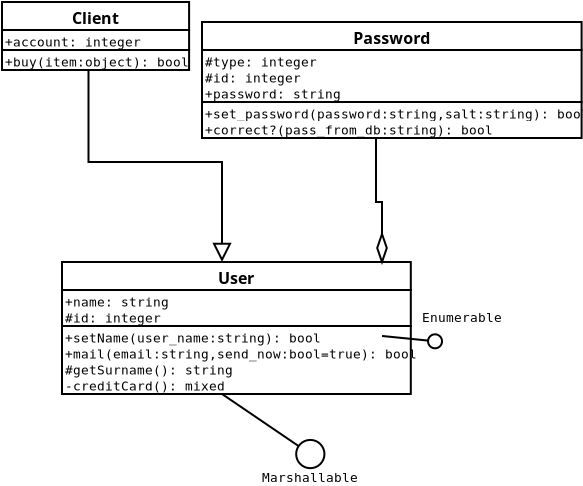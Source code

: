 <?xml version="1.0" encoding="UTF-8"?>
<dia:diagram xmlns:dia="http://www.lysator.liu.se/~alla/dia/"><dia:layer name="Background" visible="true"><dia:object type="UML - Class" version="0" id="O0"><dia:attribute name="obj_pos"><dia:point val="11,15"/></dia:attribute><dia:attribute name="obj_bb"><dia:rectangle val="10.95,14.95;27.05,21.65"/></dia:attribute><dia:attribute name="elem_corner"><dia:point val="11,15"/></dia:attribute><dia:attribute name="elem_width"><dia:real val="16"/></dia:attribute><dia:attribute name="elem_height"><dia:real val="6.6"/></dia:attribute><dia:attribute name="name"><dia:string>#User#</dia:string></dia:attribute><dia:attribute name="stereotype"><dia:string>##</dia:string></dia:attribute><dia:attribute name="comment"><dia:string>#user class#</dia:string></dia:attribute><dia:attribute name="abstract"><dia:boolean val="false"/></dia:attribute><dia:attribute name="suppress_attributes"><dia:boolean val="false"/></dia:attribute><dia:attribute name="suppress_operations"><dia:boolean val="false"/></dia:attribute><dia:attribute name="visible_attributes"><dia:boolean val="true"/></dia:attribute><dia:attribute name="visible_operations"><dia:boolean val="true"/></dia:attribute><dia:attribute name="visible_comments"><dia:boolean val="false"/></dia:attribute><dia:attribute name="foreground_color"><dia:color val="#000000"/></dia:attribute><dia:attribute name="background_color"><dia:color val="#ffffff"/></dia:attribute><dia:attribute name="normal_font"><dia:font family="monospace" style="0" name="Courier"/></dia:attribute><dia:attribute name="abstract_font"><dia:font family="monospace" style="88" name="Courier"/></dia:attribute><dia:attribute name="polymorphic_font"><dia:font family="monospace" style="8" name="Courier"/></dia:attribute><dia:attribute name="classname_font"><dia:font family="sans" style="80" name="Courier"/></dia:attribute><dia:attribute name="abstract_classname_font"><dia:font family="sans" style="88" name="Courier"/></dia:attribute><dia:attribute name="comment_font"><dia:font family="sans" style="8" name="Courier"/></dia:attribute><dia:attribute name="font_height"><dia:real val="0.8"/></dia:attribute><dia:attribute name="polymorphic_font_height"><dia:real val="0.8"/></dia:attribute><dia:attribute name="abstract_font_height"><dia:real val="0.8"/></dia:attribute><dia:attribute name="classname_font_height"><dia:real val="1"/></dia:attribute><dia:attribute name="abstract_classname_font_height"><dia:real val="1"/></dia:attribute><dia:attribute name="comment_font_height"><dia:real val="1"/></dia:attribute><dia:attribute name="attributes"><dia:composite type="umlattribute"><dia:attribute name="name"><dia:string>#name#</dia:string></dia:attribute><dia:attribute name="type"><dia:string>#string#</dia:string></dia:attribute><dia:attribute name="value"><dia:string>##</dia:string></dia:attribute><dia:attribute name="comment"><dia:string>#user name#</dia:string></dia:attribute><dia:attribute name="visibility"><dia:enum val="0"/></dia:attribute><dia:attribute name="abstract"><dia:boolean val="false"/></dia:attribute><dia:attribute name="class_scope"><dia:boolean val="false"/></dia:attribute></dia:composite><dia:composite type="umlattribute"><dia:attribute name="name"><dia:string>#id#</dia:string></dia:attribute><dia:attribute name="type"><dia:string>#integer#</dia:string></dia:attribute><dia:attribute name="value"><dia:string>##</dia:string></dia:attribute><dia:attribute name="comment"><dia:string>#user system ID#</dia:string></dia:attribute><dia:attribute name="visibility"><dia:enum val="2"/></dia:attribute><dia:attribute name="abstract"><dia:boolean val="false"/></dia:attribute><dia:attribute name="class_scope"><dia:boolean val="false"/></dia:attribute></dia:composite></dia:attribute><dia:attribute name="operations"><dia:composite type="umloperation"><dia:attribute name="name"><dia:string>#setName#</dia:string></dia:attribute><dia:attribute name="stereotype"><dia:string>##</dia:string></dia:attribute><dia:attribute name="type"><dia:string>#bool#</dia:string></dia:attribute><dia:attribute name="visibility"><dia:enum val="0"/></dia:attribute><dia:attribute name="comment"><dia:string>##</dia:string></dia:attribute><dia:attribute name="abstract"><dia:boolean val="false"/></dia:attribute><dia:attribute name="inheritance_type"><dia:enum val="2"/></dia:attribute><dia:attribute name="query"><dia:boolean val="false"/></dia:attribute><dia:attribute name="class_scope"><dia:boolean val="false"/></dia:attribute><dia:attribute name="parameters"><dia:composite type="umlparameter"><dia:attribute name="name"><dia:string>#user_name#</dia:string></dia:attribute><dia:attribute name="type"><dia:string>#string#</dia:string></dia:attribute><dia:attribute name="value"><dia:string>##</dia:string></dia:attribute><dia:attribute name="comment"><dia:string>#User name#</dia:string></dia:attribute><dia:attribute name="kind"><dia:enum val="0"/></dia:attribute></dia:composite></dia:attribute></dia:composite><dia:composite type="umloperation"><dia:attribute name="name"><dia:string>#mail#</dia:string></dia:attribute><dia:attribute name="stereotype"><dia:string>##</dia:string></dia:attribute><dia:attribute name="type"><dia:string>#bool#</dia:string></dia:attribute><dia:attribute name="visibility"><dia:enum val="0"/></dia:attribute><dia:attribute name="comment"><dia:string>##</dia:string></dia:attribute><dia:attribute name="abstract"><dia:boolean val="false"/></dia:attribute><dia:attribute name="inheritance_type"><dia:enum val="2"/></dia:attribute><dia:attribute name="query"><dia:boolean val="false"/></dia:attribute><dia:attribute name="class_scope"><dia:boolean val="false"/></dia:attribute><dia:attribute name="parameters"><dia:composite type="umlparameter"><dia:attribute name="name"><dia:string>#email#</dia:string></dia:attribute><dia:attribute name="type"><dia:string>#string#</dia:string></dia:attribute><dia:attribute name="value"><dia:string>##</dia:string></dia:attribute><dia:attribute name="comment"><dia:string>#email address of the reciever#</dia:string></dia:attribute><dia:attribute name="kind"><dia:enum val="0"/></dia:attribute></dia:composite><dia:composite type="umlparameter"><dia:attribute name="name"><dia:string>#send_now#</dia:string></dia:attribute><dia:attribute name="type"><dia:string>#bool#</dia:string></dia:attribute><dia:attribute name="value"><dia:string>#true#</dia:string></dia:attribute><dia:attribute name="comment"><dia:string>#Send now or wait for a time#</dia:string></dia:attribute><dia:attribute name="kind"><dia:enum val="0"/></dia:attribute></dia:composite></dia:attribute></dia:composite><dia:composite type="umloperation"><dia:attribute name="name"><dia:string>#getSurname#</dia:string></dia:attribute><dia:attribute name="stereotype"><dia:string>##</dia:string></dia:attribute><dia:attribute name="type"><dia:string>#string#</dia:string></dia:attribute><dia:attribute name="visibility"><dia:enum val="2"/></dia:attribute><dia:attribute name="comment"><dia:string>##</dia:string></dia:attribute><dia:attribute name="abstract"><dia:boolean val="false"/></dia:attribute><dia:attribute name="inheritance_type"><dia:enum val="2"/></dia:attribute><dia:attribute name="query"><dia:boolean val="false"/></dia:attribute><dia:attribute name="class_scope"><dia:boolean val="false"/></dia:attribute><dia:attribute name="parameters"/></dia:composite><dia:composite type="umloperation"><dia:attribute name="name"><dia:string>#creditCard#</dia:string></dia:attribute><dia:attribute name="stereotype"><dia:string>##</dia:string></dia:attribute><dia:attribute name="type"><dia:string>#mixed#</dia:string></dia:attribute><dia:attribute name="visibility"><dia:enum val="1"/></dia:attribute><dia:attribute name="comment"><dia:string>##</dia:string></dia:attribute><dia:attribute name="abstract"><dia:boolean val="false"/></dia:attribute><dia:attribute name="inheritance_type"><dia:enum val="2"/></dia:attribute><dia:attribute name="query"><dia:boolean val="false"/></dia:attribute><dia:attribute name="class_scope"><dia:boolean val="false"/></dia:attribute><dia:attribute name="parameters"/></dia:composite></dia:attribute><dia:attribute name="template"><dia:boolean val="false"/></dia:attribute><dia:attribute name="templates"/></dia:object><dia:object type="UML - Class" version="0" id="O1"><dia:attribute name="obj_pos"><dia:point val="8,2"/></dia:attribute><dia:attribute name="obj_bb"><dia:rectangle val="7.95,1.95;16.7,5.45"/></dia:attribute><dia:attribute name="elem_corner"><dia:point val="8,2"/></dia:attribute><dia:attribute name="elem_width"><dia:real val="8.65"/></dia:attribute><dia:attribute name="elem_height"><dia:real val="3.4"/></dia:attribute><dia:attribute name="name"><dia:string>#Client#</dia:string></dia:attribute><dia:attribute name="stereotype"><dia:string>##</dia:string></dia:attribute><dia:attribute name="comment"><dia:string>##</dia:string></dia:attribute><dia:attribute name="abstract"><dia:boolean val="false"/></dia:attribute><dia:attribute name="suppress_attributes"><dia:boolean val="false"/></dia:attribute><dia:attribute name="suppress_operations"><dia:boolean val="false"/></dia:attribute><dia:attribute name="visible_attributes"><dia:boolean val="true"/></dia:attribute><dia:attribute name="visible_operations"><dia:boolean val="true"/></dia:attribute><dia:attribute name="visible_comments"><dia:boolean val="false"/></dia:attribute><dia:attribute name="foreground_color"><dia:color val="#000000"/></dia:attribute><dia:attribute name="background_color"><dia:color val="#ffffff"/></dia:attribute><dia:attribute name="normal_font"><dia:font family="monospace" style="0" name="Courier"/></dia:attribute><dia:attribute name="abstract_font"><dia:font family="monospace" style="88" name="Courier"/></dia:attribute><dia:attribute name="polymorphic_font"><dia:font family="monospace" style="8" name="Courier"/></dia:attribute><dia:attribute name="classname_font"><dia:font family="sans" style="80" name="Courier"/></dia:attribute><dia:attribute name="abstract_classname_font"><dia:font family="sans" style="88" name="Courier"/></dia:attribute><dia:attribute name="comment_font"><dia:font family="sans" style="8" name="Courier"/></dia:attribute><dia:attribute name="font_height"><dia:real val="0.8"/></dia:attribute><dia:attribute name="polymorphic_font_height"><dia:real val="0.8"/></dia:attribute><dia:attribute name="abstract_font_height"><dia:real val="0.8"/></dia:attribute><dia:attribute name="classname_font_height"><dia:real val="1"/></dia:attribute><dia:attribute name="abstract_classname_font_height"><dia:real val="1"/></dia:attribute><dia:attribute name="comment_font_height"><dia:real val="1"/></dia:attribute><dia:attribute name="attributes"><dia:composite type="umlattribute"><dia:attribute name="name"><dia:string>#account#</dia:string></dia:attribute><dia:attribute name="type"><dia:string>#integer#</dia:string></dia:attribute><dia:attribute name="value"><dia:string>##</dia:string></dia:attribute><dia:attribute name="comment"><dia:string>#how much money#</dia:string></dia:attribute><dia:attribute name="visibility"><dia:enum val="0"/></dia:attribute><dia:attribute name="abstract"><dia:boolean val="false"/></dia:attribute><dia:attribute name="class_scope"><dia:boolean val="false"/></dia:attribute></dia:composite></dia:attribute><dia:attribute name="operations"><dia:composite type="umloperation"><dia:attribute name="name"><dia:string>#buy#</dia:string></dia:attribute><dia:attribute name="stereotype"><dia:string>##</dia:string></dia:attribute><dia:attribute name="type"><dia:string>#bool#</dia:string></dia:attribute><dia:attribute name="visibility"><dia:enum val="0"/></dia:attribute><dia:attribute name="comment"><dia:string>##</dia:string></dia:attribute><dia:attribute name="abstract"><dia:boolean val="false"/></dia:attribute><dia:attribute name="inheritance_type"><dia:enum val="2"/></dia:attribute><dia:attribute name="query"><dia:boolean val="false"/></dia:attribute><dia:attribute name="class_scope"><dia:boolean val="false"/></dia:attribute><dia:attribute name="parameters"><dia:composite type="umlparameter"><dia:attribute name="name"><dia:string>#item#</dia:string></dia:attribute><dia:attribute name="type"><dia:string>#object#</dia:string></dia:attribute><dia:attribute name="value"><dia:string>##</dia:string></dia:attribute><dia:attribute name="comment"><dia:string>##</dia:string></dia:attribute><dia:attribute name="kind"><dia:enum val="0"/></dia:attribute></dia:composite></dia:attribute></dia:composite></dia:attribute><dia:attribute name="template"><dia:boolean val="false"/></dia:attribute><dia:attribute name="templates"/></dia:object><dia:object type="UML - Generalization" version="0" id="O2"><dia:attribute name="obj_pos"><dia:point val="19,15"/></dia:attribute><dia:attribute name="obj_bb"><dia:rectangle val="12.275,5.35;19.85,15.05"/></dia:attribute><dia:attribute name="orth_points"><dia:point val="19,15"/><dia:point val="19,10"/><dia:point val="12.325,10"/><dia:point val="12.325,5.4"/></dia:attribute><dia:attribute name="orth_orient"><dia:enum val="1"/><dia:enum val="0"/><dia:enum val="1"/></dia:attribute><dia:attribute name="name"><dia:string>##</dia:string></dia:attribute><dia:attribute name="stereotype"><dia:string>##</dia:string></dia:attribute><dia:connections><dia:connection handle="0" to="O0" connection="1"/><dia:connection handle="1" to="O1" connection="6"/></dia:connections></dia:object><dia:object type="UML - Association" version="0" id="O3"><dia:attribute name="obj_pos"><dia:point val="26.7,8.8"/></dia:attribute><dia:attribute name="obj_bb"><dia:rectangle val="26.25,8.75;27.75,15.75"/></dia:attribute><dia:attribute name="orth_points"><dia:point val="26.7,8.8"/><dia:point val="26.7,12"/><dia:point val="27,12"/><dia:point val="27,15"/></dia:attribute><dia:attribute name="orth_orient"><dia:enum val="1"/><dia:enum val="0"/><dia:enum val="1"/></dia:attribute><dia:attribute name="name"><dia:string>##</dia:string></dia:attribute><dia:attribute name="direction"><dia:enum val="0"/></dia:attribute><dia:attribute name="ends"><dia:composite><dia:attribute name="role"><dia:string>##</dia:string></dia:attribute><dia:attribute name="multiplicity"><dia:string>##</dia:string></dia:attribute><dia:attribute name="arrow"><dia:boolean val="false"/></dia:attribute><dia:attribute name="aggregate"><dia:enum val="0"/></dia:attribute></dia:composite><dia:composite><dia:attribute name="role"><dia:string>##</dia:string></dia:attribute><dia:attribute name="multiplicity"><dia:string>##</dia:string></dia:attribute><dia:attribute name="arrow"><dia:boolean val="false"/></dia:attribute><dia:attribute name="aggregate"><dia:enum val="1"/></dia:attribute></dia:composite></dia:attribute><dia:connections><dia:connection handle="0" to="O4" connection="6"/><dia:connection handle="1" to="O0" connection="2"/></dia:connections></dia:object><dia:object type="UML - Class" version="0" id="O4"><dia:attribute name="obj_pos"><dia:point val="18,3"/></dia:attribute><dia:attribute name="obj_bb"><dia:rectangle val="17.95,2.95;35.45,8.85"/></dia:attribute><dia:attribute name="elem_corner"><dia:point val="18,3"/></dia:attribute><dia:attribute name="elem_width"><dia:real val="17.4"/></dia:attribute><dia:attribute name="elem_height"><dia:real val="5.8"/></dia:attribute><dia:attribute name="name"><dia:string>#Password#</dia:string></dia:attribute><dia:attribute name="stereotype"><dia:string>##</dia:string></dia:attribute><dia:attribute name="comment"><dia:string>#MD5/DES or another algorythm passwords#</dia:string></dia:attribute><dia:attribute name="abstract"><dia:boolean val="false"/></dia:attribute><dia:attribute name="suppress_attributes"><dia:boolean val="false"/></dia:attribute><dia:attribute name="suppress_operations"><dia:boolean val="false"/></dia:attribute><dia:attribute name="visible_attributes"><dia:boolean val="true"/></dia:attribute><dia:attribute name="visible_operations"><dia:boolean val="true"/></dia:attribute><dia:attribute name="visible_comments"><dia:boolean val="false"/></dia:attribute><dia:attribute name="foreground_color"><dia:color val="#000000"/></dia:attribute><dia:attribute name="background_color"><dia:color val="#ffffff"/></dia:attribute><dia:attribute name="normal_font"><dia:font family="monospace" style="0" name="Courier"/></dia:attribute><dia:attribute name="abstract_font"><dia:font family="monospace" style="88" name="Courier"/></dia:attribute><dia:attribute name="polymorphic_font"><dia:font family="monospace" style="8" name="Courier"/></dia:attribute><dia:attribute name="classname_font"><dia:font family="sans" style="80" name="Courier"/></dia:attribute><dia:attribute name="abstract_classname_font"><dia:font family="sans" style="88" name="Courier"/></dia:attribute><dia:attribute name="comment_font"><dia:font family="sans" style="8" name="Courier"/></dia:attribute><dia:attribute name="font_height"><dia:real val="0.8"/></dia:attribute><dia:attribute name="polymorphic_font_height"><dia:real val="0.8"/></dia:attribute><dia:attribute name="abstract_font_height"><dia:real val="0.8"/></dia:attribute><dia:attribute name="classname_font_height"><dia:real val="1"/></dia:attribute><dia:attribute name="abstract_classname_font_height"><dia:real val="1"/></dia:attribute><dia:attribute name="comment_font_height"><dia:real val="1"/></dia:attribute><dia:attribute name="attributes"><dia:composite type="umlattribute"><dia:attribute name="name"><dia:string>#type#</dia:string></dia:attribute><dia:attribute name="type"><dia:string>#integer#</dia:string></dia:attribute><dia:attribute name="value"><dia:string>##</dia:string></dia:attribute><dia:attribute name="comment"><dia:string>##</dia:string></dia:attribute><dia:attribute name="visibility"><dia:enum val="2"/></dia:attribute><dia:attribute name="abstract"><dia:boolean val="false"/></dia:attribute><dia:attribute name="class_scope"><dia:boolean val="false"/></dia:attribute></dia:composite><dia:composite type="umlattribute"><dia:attribute name="name"><dia:string>#id#</dia:string></dia:attribute><dia:attribute name="type"><dia:string>#integer#</dia:string></dia:attribute><dia:attribute name="value"><dia:string>##</dia:string></dia:attribute><dia:attribute name="comment"><dia:string>##</dia:string></dia:attribute><dia:attribute name="visibility"><dia:enum val="2"/></dia:attribute><dia:attribute name="abstract"><dia:boolean val="false"/></dia:attribute><dia:attribute name="class_scope"><dia:boolean val="false"/></dia:attribute></dia:composite><dia:composite type="umlattribute"><dia:attribute name="name"><dia:string>#password#</dia:string></dia:attribute><dia:attribute name="type"><dia:string>#string#</dia:string></dia:attribute><dia:attribute name="value"><dia:string>##</dia:string></dia:attribute><dia:attribute name="comment"><dia:string>#encoded password#</dia:string></dia:attribute><dia:attribute name="visibility"><dia:enum val="0"/></dia:attribute><dia:attribute name="abstract"><dia:boolean val="false"/></dia:attribute><dia:attribute name="class_scope"><dia:boolean val="false"/></dia:attribute></dia:composite></dia:attribute><dia:attribute name="operations"><dia:composite type="umloperation"><dia:attribute name="name"><dia:string>#set_password#</dia:string></dia:attribute><dia:attribute name="stereotype"><dia:string>##</dia:string></dia:attribute><dia:attribute name="type"><dia:string>#bool#</dia:string></dia:attribute><dia:attribute name="visibility"><dia:enum val="0"/></dia:attribute><dia:attribute name="comment"><dia:string>##</dia:string></dia:attribute><dia:attribute name="abstract"><dia:boolean val="false"/></dia:attribute><dia:attribute name="inheritance_type"><dia:enum val="2"/></dia:attribute><dia:attribute name="query"><dia:boolean val="false"/></dia:attribute><dia:attribute name="class_scope"><dia:boolean val="false"/></dia:attribute><dia:attribute name="parameters"><dia:composite type="umlparameter"><dia:attribute name="name"><dia:string>#password#</dia:string></dia:attribute><dia:attribute name="type"><dia:string>#string#</dia:string></dia:attribute><dia:attribute name="value"><dia:string>##</dia:string></dia:attribute><dia:attribute name="comment"><dia:string>##</dia:string></dia:attribute><dia:attribute name="kind"><dia:enum val="0"/></dia:attribute></dia:composite><dia:composite type="umlparameter"><dia:attribute name="name"><dia:string>#salt#</dia:string></dia:attribute><dia:attribute name="type"><dia:string>#string#</dia:string></dia:attribute><dia:attribute name="value"><dia:string>##</dia:string></dia:attribute><dia:attribute name="comment"><dia:string>##</dia:string></dia:attribute><dia:attribute name="kind"><dia:enum val="0"/></dia:attribute></dia:composite></dia:attribute></dia:composite><dia:composite type="umloperation"><dia:attribute name="name"><dia:string>#correct?#</dia:string></dia:attribute><dia:attribute name="stereotype"><dia:string>##</dia:string></dia:attribute><dia:attribute name="type"><dia:string>#bool#</dia:string></dia:attribute><dia:attribute name="visibility"><dia:enum val="0"/></dia:attribute><dia:attribute name="comment"><dia:string>##</dia:string></dia:attribute><dia:attribute name="abstract"><dia:boolean val="false"/></dia:attribute><dia:attribute name="inheritance_type"><dia:enum val="2"/></dia:attribute><dia:attribute name="query"><dia:boolean val="false"/></dia:attribute><dia:attribute name="class_scope"><dia:boolean val="false"/></dia:attribute><dia:attribute name="parameters"><dia:composite type="umlparameter"><dia:attribute name="name"><dia:string>#pass_from_db#</dia:string></dia:attribute><dia:attribute name="type"><dia:string>#string#</dia:string></dia:attribute><dia:attribute name="value"><dia:string>##</dia:string></dia:attribute><dia:attribute name="comment"><dia:string>##</dia:string></dia:attribute><dia:attribute name="kind"><dia:enum val="0"/></dia:attribute></dia:composite></dia:attribute></dia:composite></dia:attribute><dia:attribute name="template"><dia:boolean val="false"/></dia:attribute><dia:attribute name="templates"/></dia:object><dia:object type="UML - Implements" version="0" id="O5"><dia:attribute name="obj_pos"><dia:point val="27,18.7"/></dia:attribute><dia:attribute name="obj_bb"><dia:rectangle val="26.945,17.45;32.5,19.403"/></dia:attribute><dia:attribute name="conn_endpoints"><dia:point val="27,18.7"/><dia:point val="30,19"/></dia:attribute><dia:attribute name="text"><dia:string>#Enumerable#</dia:string></dia:attribute><dia:attribute name="text_pos"><dia:point val="29,18"/></dia:attribute><dia:attribute name="diameter"><dia:real val="0.7"/></dia:attribute><dia:connections><dia:connection handle="0" to="O0" connection="13"/></dia:connections></dia:object><dia:object type="UML - Implements" version="0" id="O6"><dia:attribute name="obj_pos"><dia:point val="19,21.6"/></dia:attribute><dia:attribute name="obj_bb"><dia:rectangle val="18.93,21.53;25.2,26.25"/></dia:attribute><dia:attribute name="conn_endpoints"><dia:point val="19,21.6"/><dia:point val="24,25"/></dia:attribute><dia:attribute name="text"><dia:string>#Marshallable#</dia:string></dia:attribute><dia:attribute name="text_pos"><dia:point val="21,26"/></dia:attribute><dia:attribute name="diameter"><dia:real val="1.414"/></dia:attribute><dia:connections><dia:connection handle="0" to="O0" connection="6"/></dia:connections></dia:object></dia:layer></dia:diagram>
